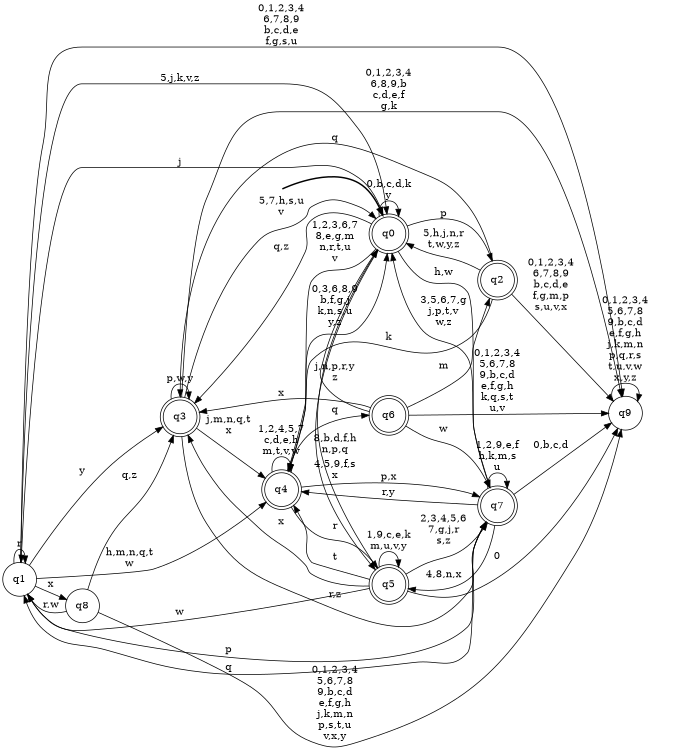 digraph BlueStar {
__start0 [style = invis, shape = none, label = "", width = 0, height = 0];

rankdir=LR;
size="8,5";

s0 [style="rounded,filled", color="black", fillcolor="white" shape="doublecircle", label="q0"];
s1 [style="filled", color="black", fillcolor="white" shape="circle", label="q1"];
s2 [style="rounded,filled", color="black", fillcolor="white" shape="doublecircle", label="q2"];
s3 [style="rounded,filled", color="black", fillcolor="white" shape="doublecircle", label="q3"];
s4 [style="rounded,filled", color="black", fillcolor="white" shape="doublecircle", label="q4"];
s5 [style="rounded,filled", color="black", fillcolor="white" shape="doublecircle", label="q5"];
s6 [style="rounded,filled", color="black", fillcolor="white" shape="doublecircle", label="q6"];
s7 [style="rounded,filled", color="black", fillcolor="white" shape="doublecircle", label="q7"];
s8 [style="filled", color="black", fillcolor="white" shape="circle", label="q8"];
s9 [style="filled", color="black", fillcolor="white" shape="circle", label="q9"];
subgraph cluster_main { 
	graph [pad=".75", ranksep="0.15", nodesep="0.15"];
	 style=invis; 
	__start0 -> s0 [penwidth=2];
}
s0 -> s0 [label="0,b,c,d,k\ny"];
s0 -> s1 [label="j"];
s0 -> s2 [label="p"];
s0 -> s3 [label="q,z"];
s0 -> s4 [label="1,2,3,6,7\n8,e,g,m\nn,r,t,u\nv"];
s0 -> s5 [label="4,5,9,f,s\nx"];
s0 -> s7 [label="h,w"];
s1 -> s0 [label="5,j,k,v,z"];
s1 -> s1 [label="r"];
s1 -> s3 [label="y"];
s1 -> s4 [label="h,m,n,q,t\nw"];
s1 -> s7 [label="p"];
s1 -> s8 [label="x"];
s1 -> s9 [label="0,1,2,3,4\n6,7,8,9\nb,c,d,e\nf,g,s,u"];
s2 -> s0 [label="5,h,j,n,r\nt,w,y,z"];
s2 -> s3 [label="q"];
s2 -> s4 [label="k"];
s2 -> s9 [label="0,1,2,3,4\n6,7,8,9\nb,c,d,e\nf,g,m,p\ns,u,v,x"];
s3 -> s0 [label="5,7,h,s,u\nv"];
s3 -> s3 [label="p,w,y"];
s3 -> s4 [label="j,m,n,q,t\nx"];
s3 -> s7 [label="r,z"];
s3 -> s9 [label="0,1,2,3,4\n6,8,9,b\nc,d,e,f\ng,k"];
s4 -> s0 [label="0,3,6,8,9\nb,f,g,j\nk,n,s,u\ny,z"];
s4 -> s4 [label="1,2,4,5,7\nc,d,e,h\nm,t,v,w"];
s4 -> s5 [label="r"];
s4 -> s6 [label="q"];
s4 -> s7 [label="p,x"];
s5 -> s0 [label="8,b,d,f,h\nn,p,q"];
s5 -> s1 [label="w"];
s5 -> s3 [label="x"];
s5 -> s4 [label="t"];
s5 -> s5 [label="1,9,c,e,k\nm,u,v,y"];
s5 -> s7 [label="2,3,4,5,6\n7,g,j,r\ns,z"];
s5 -> s9 [label="0"];
s6 -> s0 [label="j,n,p,r,y\nz"];
s6 -> s2 [label="m"];
s6 -> s3 [label="x"];
s6 -> s7 [label="w"];
s6 -> s9 [label="0,1,2,3,4\n5,6,7,8\n9,b,c,d\ne,f,g,h\nk,q,s,t\nu,v"];
s7 -> s0 [label="3,5,6,7,g\nj,p,t,v\nw,z"];
s7 -> s1 [label="q"];
s7 -> s4 [label="r,y"];
s7 -> s5 [label="4,8,n,x"];
s7 -> s7 [label="1,2,9,e,f\nh,k,m,s\nu"];
s7 -> s9 [label="0,b,c,d"];
s8 -> s1 [label="r,w"];
s8 -> s3 [label="q,z"];
s8 -> s9 [label="0,1,2,3,4\n5,6,7,8\n9,b,c,d\ne,f,g,h\nj,k,m,n\np,s,t,u\nv,x,y"];
s9 -> s9 [label="0,1,2,3,4\n5,6,7,8\n9,b,c,d\ne,f,g,h\nj,k,m,n\np,q,r,s\nt,u,v,w\nx,y,z"];

}